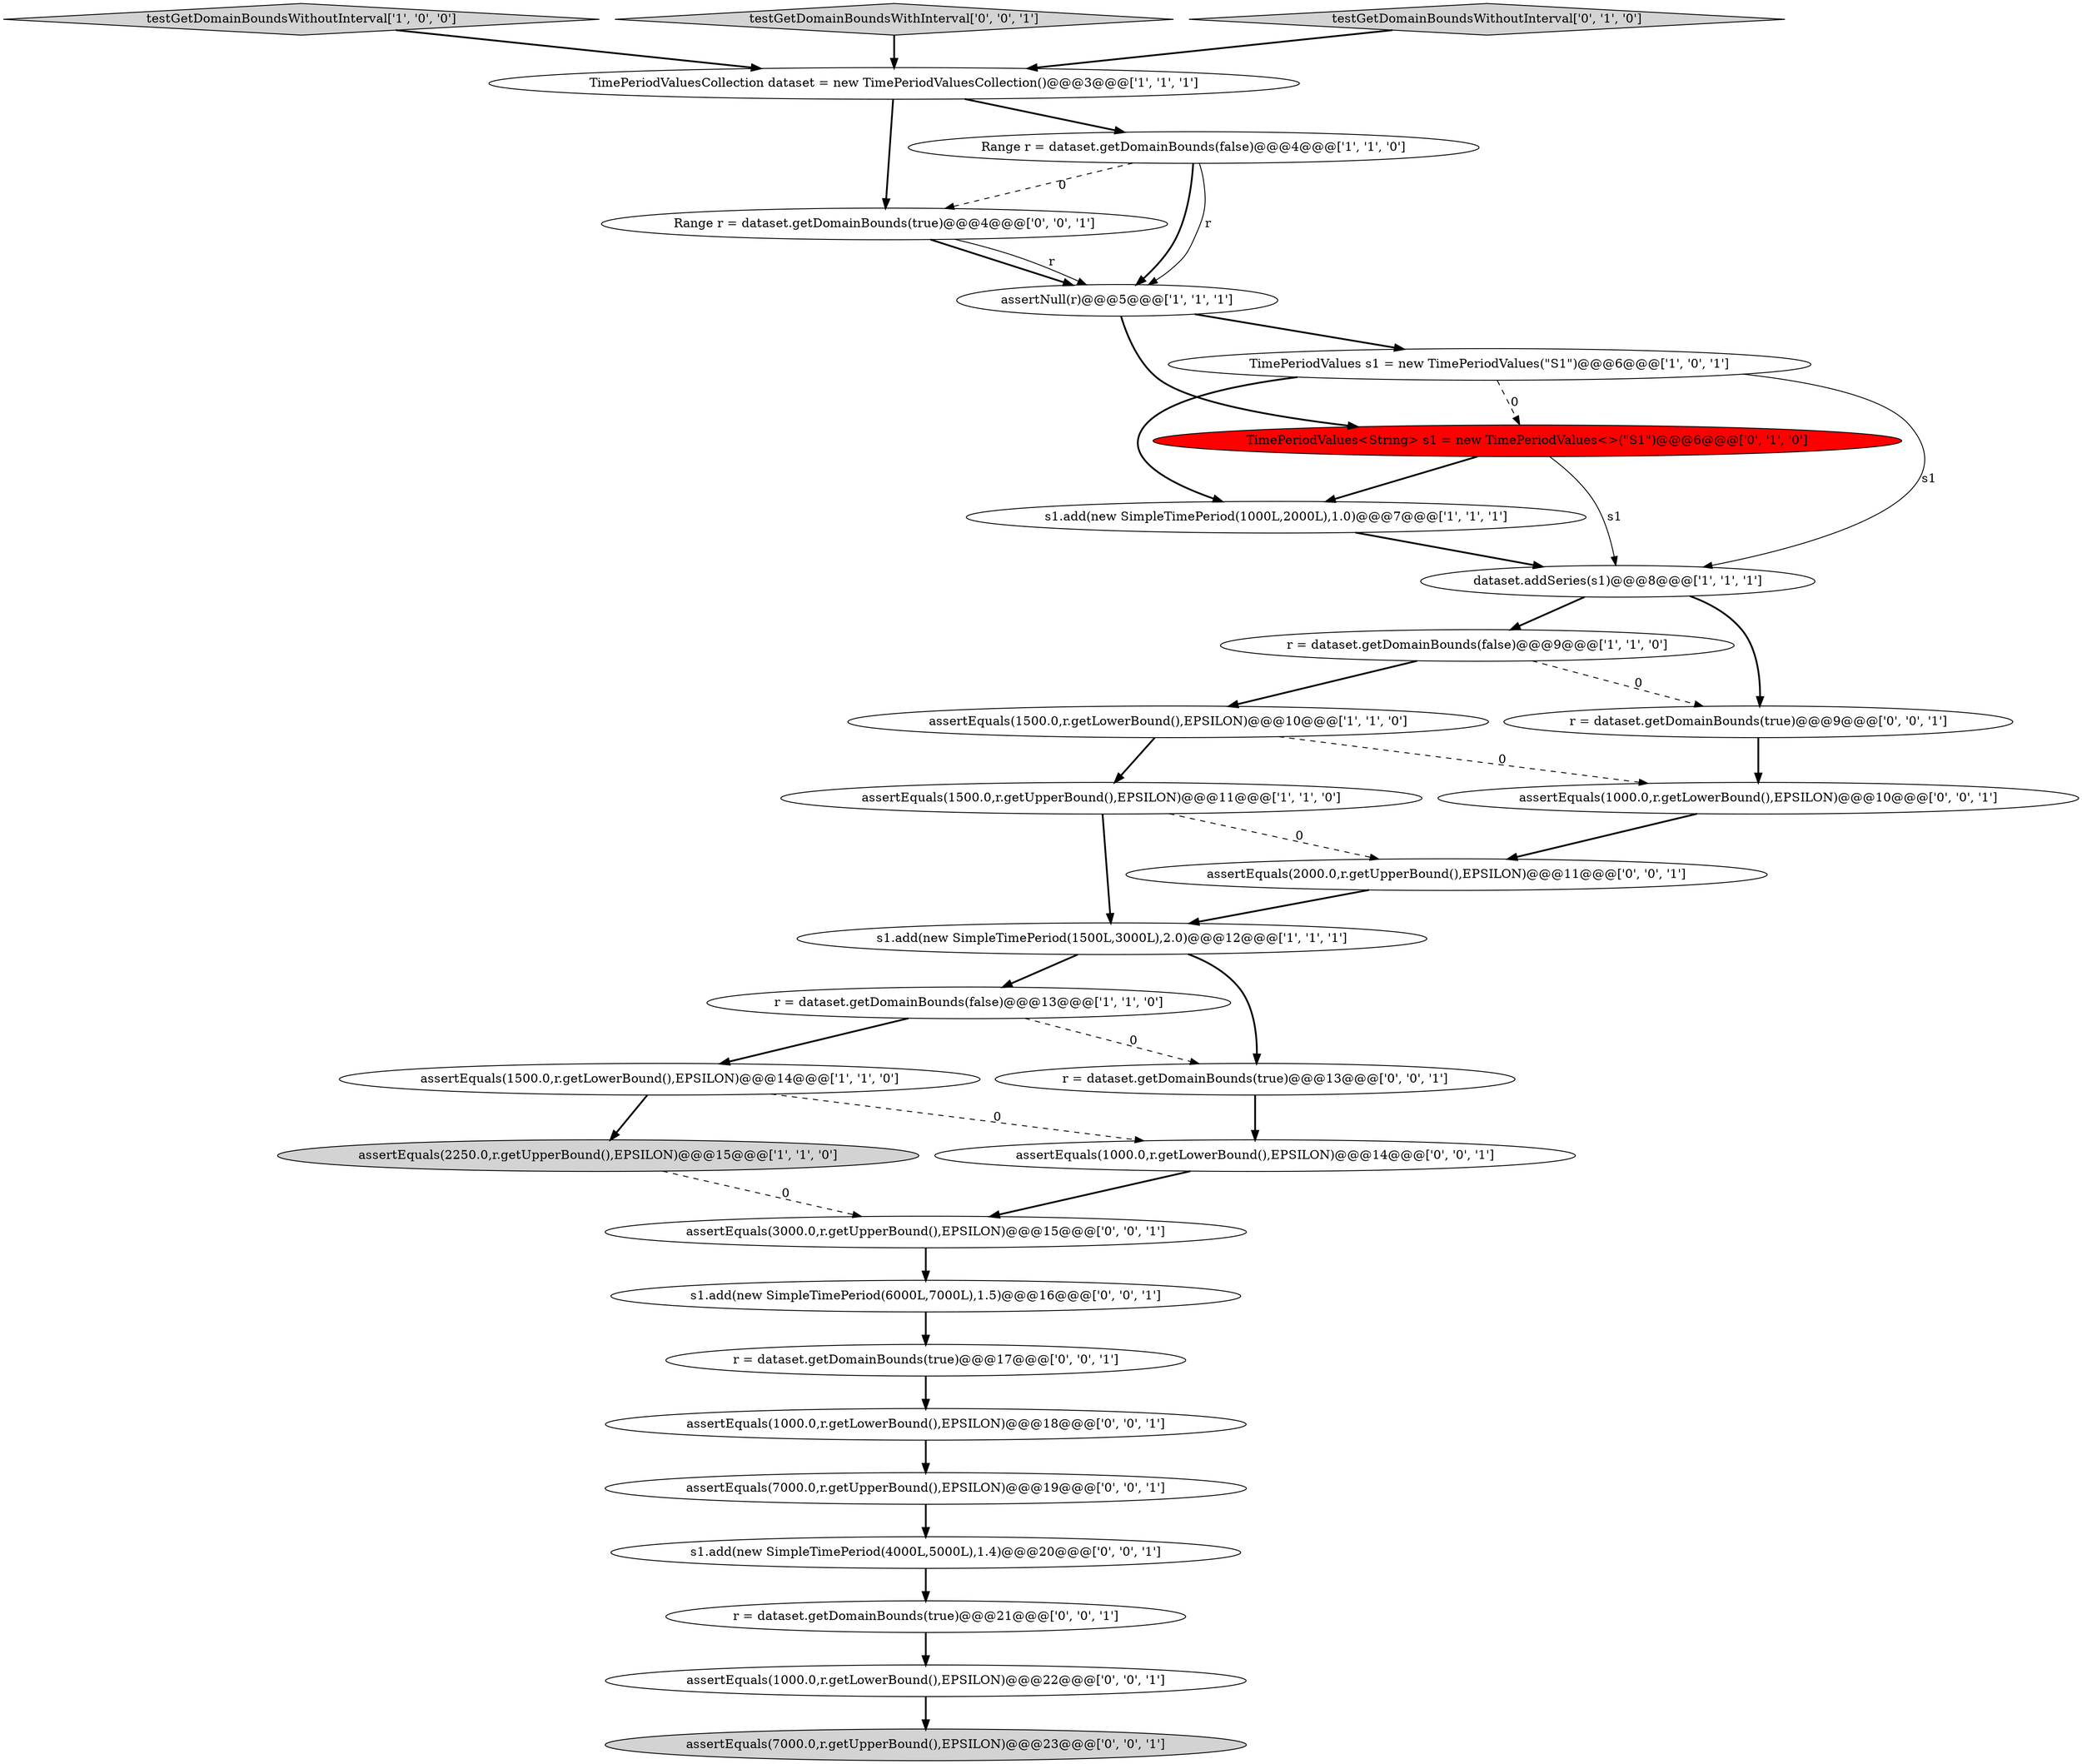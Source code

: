 digraph {
6 [style = filled, label = "assertEquals(2250.0,r.getUpperBound(),EPSILON)@@@15@@@['1', '1', '0']", fillcolor = lightgray, shape = ellipse image = "AAA0AAABBB1BBB"];
12 [style = filled, label = "dataset.addSeries(s1)@@@8@@@['1', '1', '1']", fillcolor = white, shape = ellipse image = "AAA0AAABBB1BBB"];
27 [style = filled, label = "assertEquals(1000.0,r.getLowerBound(),EPSILON)@@@22@@@['0', '0', '1']", fillcolor = white, shape = ellipse image = "AAA0AAABBB3BBB"];
10 [style = filled, label = "s1.add(new SimpleTimePeriod(1000L,2000L),1.0)@@@7@@@['1', '1', '1']", fillcolor = white, shape = ellipse image = "AAA0AAABBB1BBB"];
4 [style = filled, label = "testGetDomainBoundsWithoutInterval['1', '0', '0']", fillcolor = lightgray, shape = diamond image = "AAA0AAABBB1BBB"];
15 [style = filled, label = "TimePeriodValues<String> s1 = new TimePeriodValues<>(\"S1\")@@@6@@@['0', '1', '0']", fillcolor = red, shape = ellipse image = "AAA1AAABBB2BBB"];
23 [style = filled, label = "s1.add(new SimpleTimePeriod(4000L,5000L),1.4)@@@20@@@['0', '0', '1']", fillcolor = white, shape = ellipse image = "AAA0AAABBB3BBB"];
8 [style = filled, label = "assertEquals(1500.0,r.getLowerBound(),EPSILON)@@@10@@@['1', '1', '0']", fillcolor = white, shape = ellipse image = "AAA0AAABBB1BBB"];
24 [style = filled, label = "testGetDomainBoundsWithInterval['0', '0', '1']", fillcolor = lightgray, shape = diamond image = "AAA0AAABBB3BBB"];
20 [style = filled, label = "r = dataset.getDomainBounds(true)@@@17@@@['0', '0', '1']", fillcolor = white, shape = ellipse image = "AAA0AAABBB3BBB"];
3 [style = filled, label = "r = dataset.getDomainBounds(false)@@@9@@@['1', '1', '0']", fillcolor = white, shape = ellipse image = "AAA0AAABBB1BBB"];
13 [style = filled, label = "s1.add(new SimpleTimePeriod(1500L,3000L),2.0)@@@12@@@['1', '1', '1']", fillcolor = white, shape = ellipse image = "AAA0AAABBB1BBB"];
16 [style = filled, label = "assertEquals(1000.0,r.getLowerBound(),EPSILON)@@@14@@@['0', '0', '1']", fillcolor = white, shape = ellipse image = "AAA0AAABBB3BBB"];
19 [style = filled, label = "r = dataset.getDomainBounds(true)@@@21@@@['0', '0', '1']", fillcolor = white, shape = ellipse image = "AAA0AAABBB3BBB"];
25 [style = filled, label = "assertEquals(1000.0,r.getLowerBound(),EPSILON)@@@10@@@['0', '0', '1']", fillcolor = white, shape = ellipse image = "AAA0AAABBB3BBB"];
22 [style = filled, label = "assertEquals(1000.0,r.getLowerBound(),EPSILON)@@@18@@@['0', '0', '1']", fillcolor = white, shape = ellipse image = "AAA0AAABBB3BBB"];
17 [style = filled, label = "s1.add(new SimpleTimePeriod(6000L,7000L),1.5)@@@16@@@['0', '0', '1']", fillcolor = white, shape = ellipse image = "AAA0AAABBB3BBB"];
5 [style = filled, label = "assertNull(r)@@@5@@@['1', '1', '1']", fillcolor = white, shape = ellipse image = "AAA0AAABBB1BBB"];
30 [style = filled, label = "r = dataset.getDomainBounds(true)@@@9@@@['0', '0', '1']", fillcolor = white, shape = ellipse image = "AAA0AAABBB3BBB"];
11 [style = filled, label = "assertEquals(1500.0,r.getLowerBound(),EPSILON)@@@14@@@['1', '1', '0']", fillcolor = white, shape = ellipse image = "AAA0AAABBB1BBB"];
14 [style = filled, label = "testGetDomainBoundsWithoutInterval['0', '1', '0']", fillcolor = lightgray, shape = diamond image = "AAA0AAABBB2BBB"];
18 [style = filled, label = "assertEquals(3000.0,r.getUpperBound(),EPSILON)@@@15@@@['0', '0', '1']", fillcolor = white, shape = ellipse image = "AAA0AAABBB3BBB"];
0 [style = filled, label = "assertEquals(1500.0,r.getUpperBound(),EPSILON)@@@11@@@['1', '1', '0']", fillcolor = white, shape = ellipse image = "AAA0AAABBB1BBB"];
21 [style = filled, label = "assertEquals(2000.0,r.getUpperBound(),EPSILON)@@@11@@@['0', '0', '1']", fillcolor = white, shape = ellipse image = "AAA0AAABBB3BBB"];
28 [style = filled, label = "Range r = dataset.getDomainBounds(true)@@@4@@@['0', '0', '1']", fillcolor = white, shape = ellipse image = "AAA0AAABBB3BBB"];
9 [style = filled, label = "r = dataset.getDomainBounds(false)@@@13@@@['1', '1', '0']", fillcolor = white, shape = ellipse image = "AAA0AAABBB1BBB"];
26 [style = filled, label = "assertEquals(7000.0,r.getUpperBound(),EPSILON)@@@19@@@['0', '0', '1']", fillcolor = white, shape = ellipse image = "AAA0AAABBB3BBB"];
2 [style = filled, label = "TimePeriodValues s1 = new TimePeriodValues(\"S1\")@@@6@@@['1', '0', '1']", fillcolor = white, shape = ellipse image = "AAA0AAABBB1BBB"];
31 [style = filled, label = "r = dataset.getDomainBounds(true)@@@13@@@['0', '0', '1']", fillcolor = white, shape = ellipse image = "AAA0AAABBB3BBB"];
29 [style = filled, label = "assertEquals(7000.0,r.getUpperBound(),EPSILON)@@@23@@@['0', '0', '1']", fillcolor = lightgray, shape = ellipse image = "AAA0AAABBB3BBB"];
1 [style = filled, label = "Range r = dataset.getDomainBounds(false)@@@4@@@['1', '1', '0']", fillcolor = white, shape = ellipse image = "AAA0AAABBB1BBB"];
7 [style = filled, label = "TimePeriodValuesCollection dataset = new TimePeriodValuesCollection()@@@3@@@['1', '1', '1']", fillcolor = white, shape = ellipse image = "AAA0AAABBB1BBB"];
1->5 [style = bold, label=""];
22->26 [style = bold, label=""];
15->10 [style = bold, label=""];
3->30 [style = dashed, label="0"];
28->5 [style = bold, label=""];
7->1 [style = bold, label=""];
16->18 [style = bold, label=""];
9->11 [style = bold, label=""];
0->13 [style = bold, label=""];
31->16 [style = bold, label=""];
11->16 [style = dashed, label="0"];
11->6 [style = bold, label=""];
18->17 [style = bold, label=""];
5->15 [style = bold, label=""];
30->25 [style = bold, label=""];
12->30 [style = bold, label=""];
1->28 [style = dashed, label="0"];
2->10 [style = bold, label=""];
2->12 [style = solid, label="s1"];
4->7 [style = bold, label=""];
14->7 [style = bold, label=""];
20->22 [style = bold, label=""];
2->15 [style = dashed, label="0"];
6->18 [style = dashed, label="0"];
8->0 [style = bold, label=""];
5->2 [style = bold, label=""];
9->31 [style = dashed, label="0"];
7->28 [style = bold, label=""];
28->5 [style = solid, label="r"];
1->5 [style = solid, label="r"];
10->12 [style = bold, label=""];
0->21 [style = dashed, label="0"];
3->8 [style = bold, label=""];
23->19 [style = bold, label=""];
26->23 [style = bold, label=""];
19->27 [style = bold, label=""];
8->25 [style = dashed, label="0"];
12->3 [style = bold, label=""];
13->9 [style = bold, label=""];
13->31 [style = bold, label=""];
27->29 [style = bold, label=""];
24->7 [style = bold, label=""];
15->12 [style = solid, label="s1"];
25->21 [style = bold, label=""];
21->13 [style = bold, label=""];
17->20 [style = bold, label=""];
}

